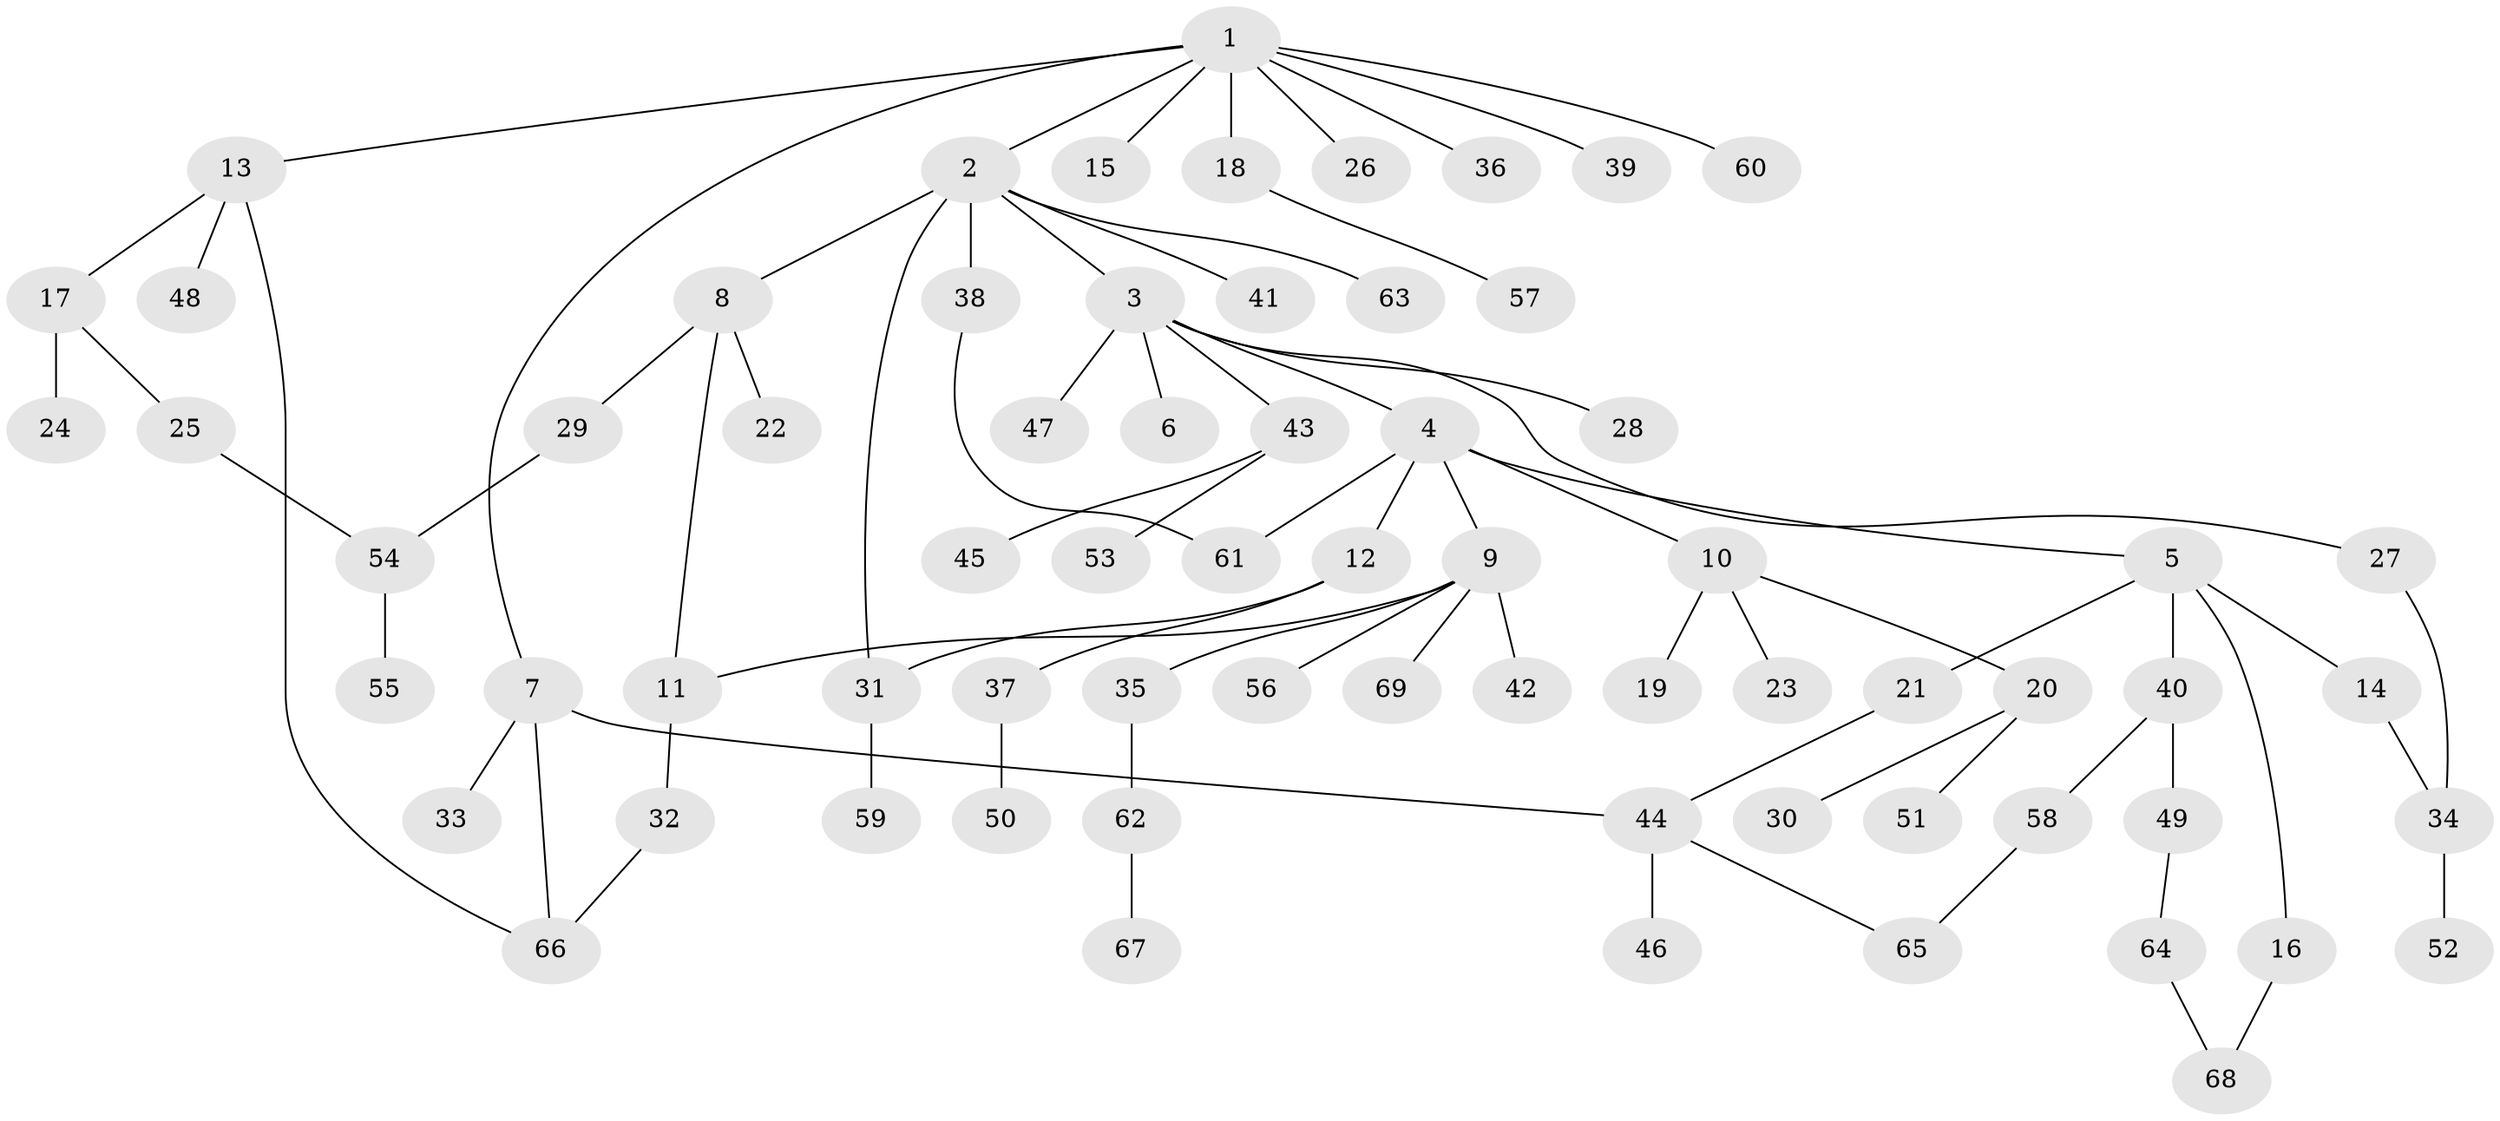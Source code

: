// Generated by graph-tools (version 1.1) at 2025/10/02/27/25 16:10:53]
// undirected, 69 vertices, 78 edges
graph export_dot {
graph [start="1"]
  node [color=gray90,style=filled];
  1;
  2;
  3;
  4;
  5;
  6;
  7;
  8;
  9;
  10;
  11;
  12;
  13;
  14;
  15;
  16;
  17;
  18;
  19;
  20;
  21;
  22;
  23;
  24;
  25;
  26;
  27;
  28;
  29;
  30;
  31;
  32;
  33;
  34;
  35;
  36;
  37;
  38;
  39;
  40;
  41;
  42;
  43;
  44;
  45;
  46;
  47;
  48;
  49;
  50;
  51;
  52;
  53;
  54;
  55;
  56;
  57;
  58;
  59;
  60;
  61;
  62;
  63;
  64;
  65;
  66;
  67;
  68;
  69;
  1 -- 2;
  1 -- 7;
  1 -- 13;
  1 -- 15;
  1 -- 18;
  1 -- 26;
  1 -- 36;
  1 -- 39;
  1 -- 60;
  2 -- 3;
  2 -- 8;
  2 -- 31;
  2 -- 38;
  2 -- 41;
  2 -- 63;
  3 -- 4;
  3 -- 6;
  3 -- 27;
  3 -- 28;
  3 -- 43;
  3 -- 47;
  4 -- 5;
  4 -- 9;
  4 -- 10;
  4 -- 12;
  4 -- 61;
  5 -- 14;
  5 -- 16;
  5 -- 21;
  5 -- 40;
  7 -- 33;
  7 -- 66;
  7 -- 44;
  8 -- 11;
  8 -- 22;
  8 -- 29;
  9 -- 35;
  9 -- 42;
  9 -- 56;
  9 -- 69;
  9 -- 11;
  10 -- 19;
  10 -- 20;
  10 -- 23;
  11 -- 32;
  12 -- 37;
  12 -- 31;
  13 -- 17;
  13 -- 48;
  13 -- 66;
  14 -- 34;
  16 -- 68;
  17 -- 24;
  17 -- 25;
  18 -- 57;
  20 -- 30;
  20 -- 51;
  21 -- 44;
  25 -- 54;
  27 -- 34;
  29 -- 54;
  31 -- 59;
  32 -- 66;
  34 -- 52;
  35 -- 62;
  37 -- 50;
  38 -- 61;
  40 -- 49;
  40 -- 58;
  43 -- 45;
  43 -- 53;
  44 -- 46;
  44 -- 65;
  49 -- 64;
  54 -- 55;
  58 -- 65;
  62 -- 67;
  64 -- 68;
}
